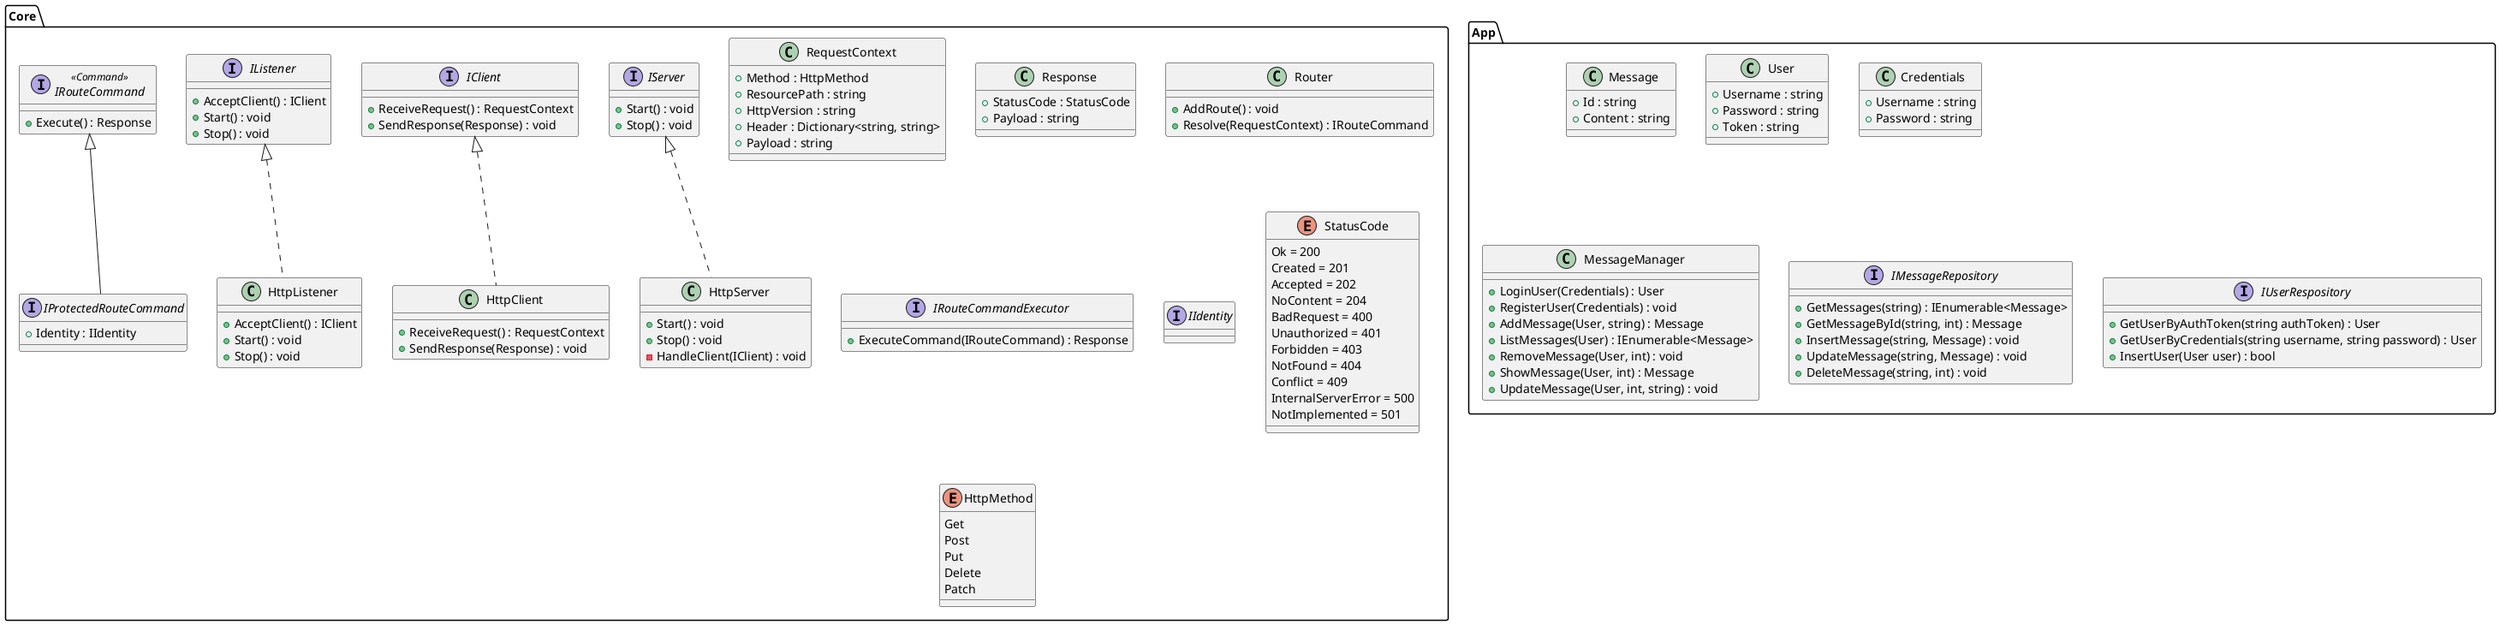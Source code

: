 @startuml

package Core {
    class RequestContext {
        + Method : HttpMethod
        + ResourcePath : string
        + HttpVersion : string
        + Header : Dictionary<string, string>
        + Payload : string
    }

    class Response {
        + StatusCode : StatusCode
        + Payload : string
    }

    interface IServer {
        + Start() : void
        + Stop() : void
    }

    interface IClient {
        + ReceiveRequest() : RequestContext
        + SendResponse(Response) : void
    }

    interface IListener {
        + AcceptClient() : IClient
        + Start() : void
        + Stop() : void
    }

    class HttpServer implements IServer {        
        + Start() : void
        + Stop() : void
        - HandleClient(IClient) : void
    }

    class HttpClient implements IClient {
        + ReceiveRequest() : RequestContext
        + SendResponse(Response) : void
    }

    class HttpListener implements IListener {
        + AcceptClient() : IClient
        + Start() : void
        + Stop() : void
    }

    class Router {
        + AddRoute() : void
        + Resolve(RequestContext) : IRouteCommand
    }

    interface IRouteCommand << Command >> {
        + Execute() : Response
    }

    interface IProtectedRouteCommand extends IRouteCommand {
        + Identity : IIdentity
    }

    interface IRouteCommandExecutor {
        + ExecuteCommand(IRouteCommand) : Response
    }

    interface IIdentity {        
    }

    enum StatusCode {
        Ok = 200
        Created = 201
        Accepted = 202
        NoContent = 204
        BadRequest = 400
        Unauthorized = 401
        Forbidden = 403
        NotFound = 404
        Conflict = 409
        InternalServerError = 500
        NotImplemented = 501
    }

    enum HttpMethod {
        Get
        Post
        Put
        Delete
        Patch
    }
}

package App {
    class Message {
        + Id : string
        + Content : string
    }

    class User {
        + Username : string
        + Password : string
        + Token : string
    }

    class Credentials {
        + Username : string
        + Password : string
    }

    class MessageManager {
        + LoginUser(Credentials) : User
        + RegisterUser(Credentials) : void
        + AddMessage(User, string) : Message
        + ListMessages(User) : IEnumerable<Message>
        + RemoveMessage(User, int) : void
        + ShowMessage(User, int) : Message
        + UpdateMessage(User, int, string) : void
    }

    interface IMessageRepository {
        + GetMessages(string) : IEnumerable<Message> 
        + GetMessageById(string, int) : Message
        + InsertMessage(string, Message) : void
        + UpdateMessage(string, Message) : void
        + DeleteMessage(string, int) : void
    }

    interface IUserRespository {
        + GetUserByAuthToken(string authToken) : User
        + GetUserByCredentials(string username, string password) : User
        + InsertUser(User user) : bool
    }
}

@enduml